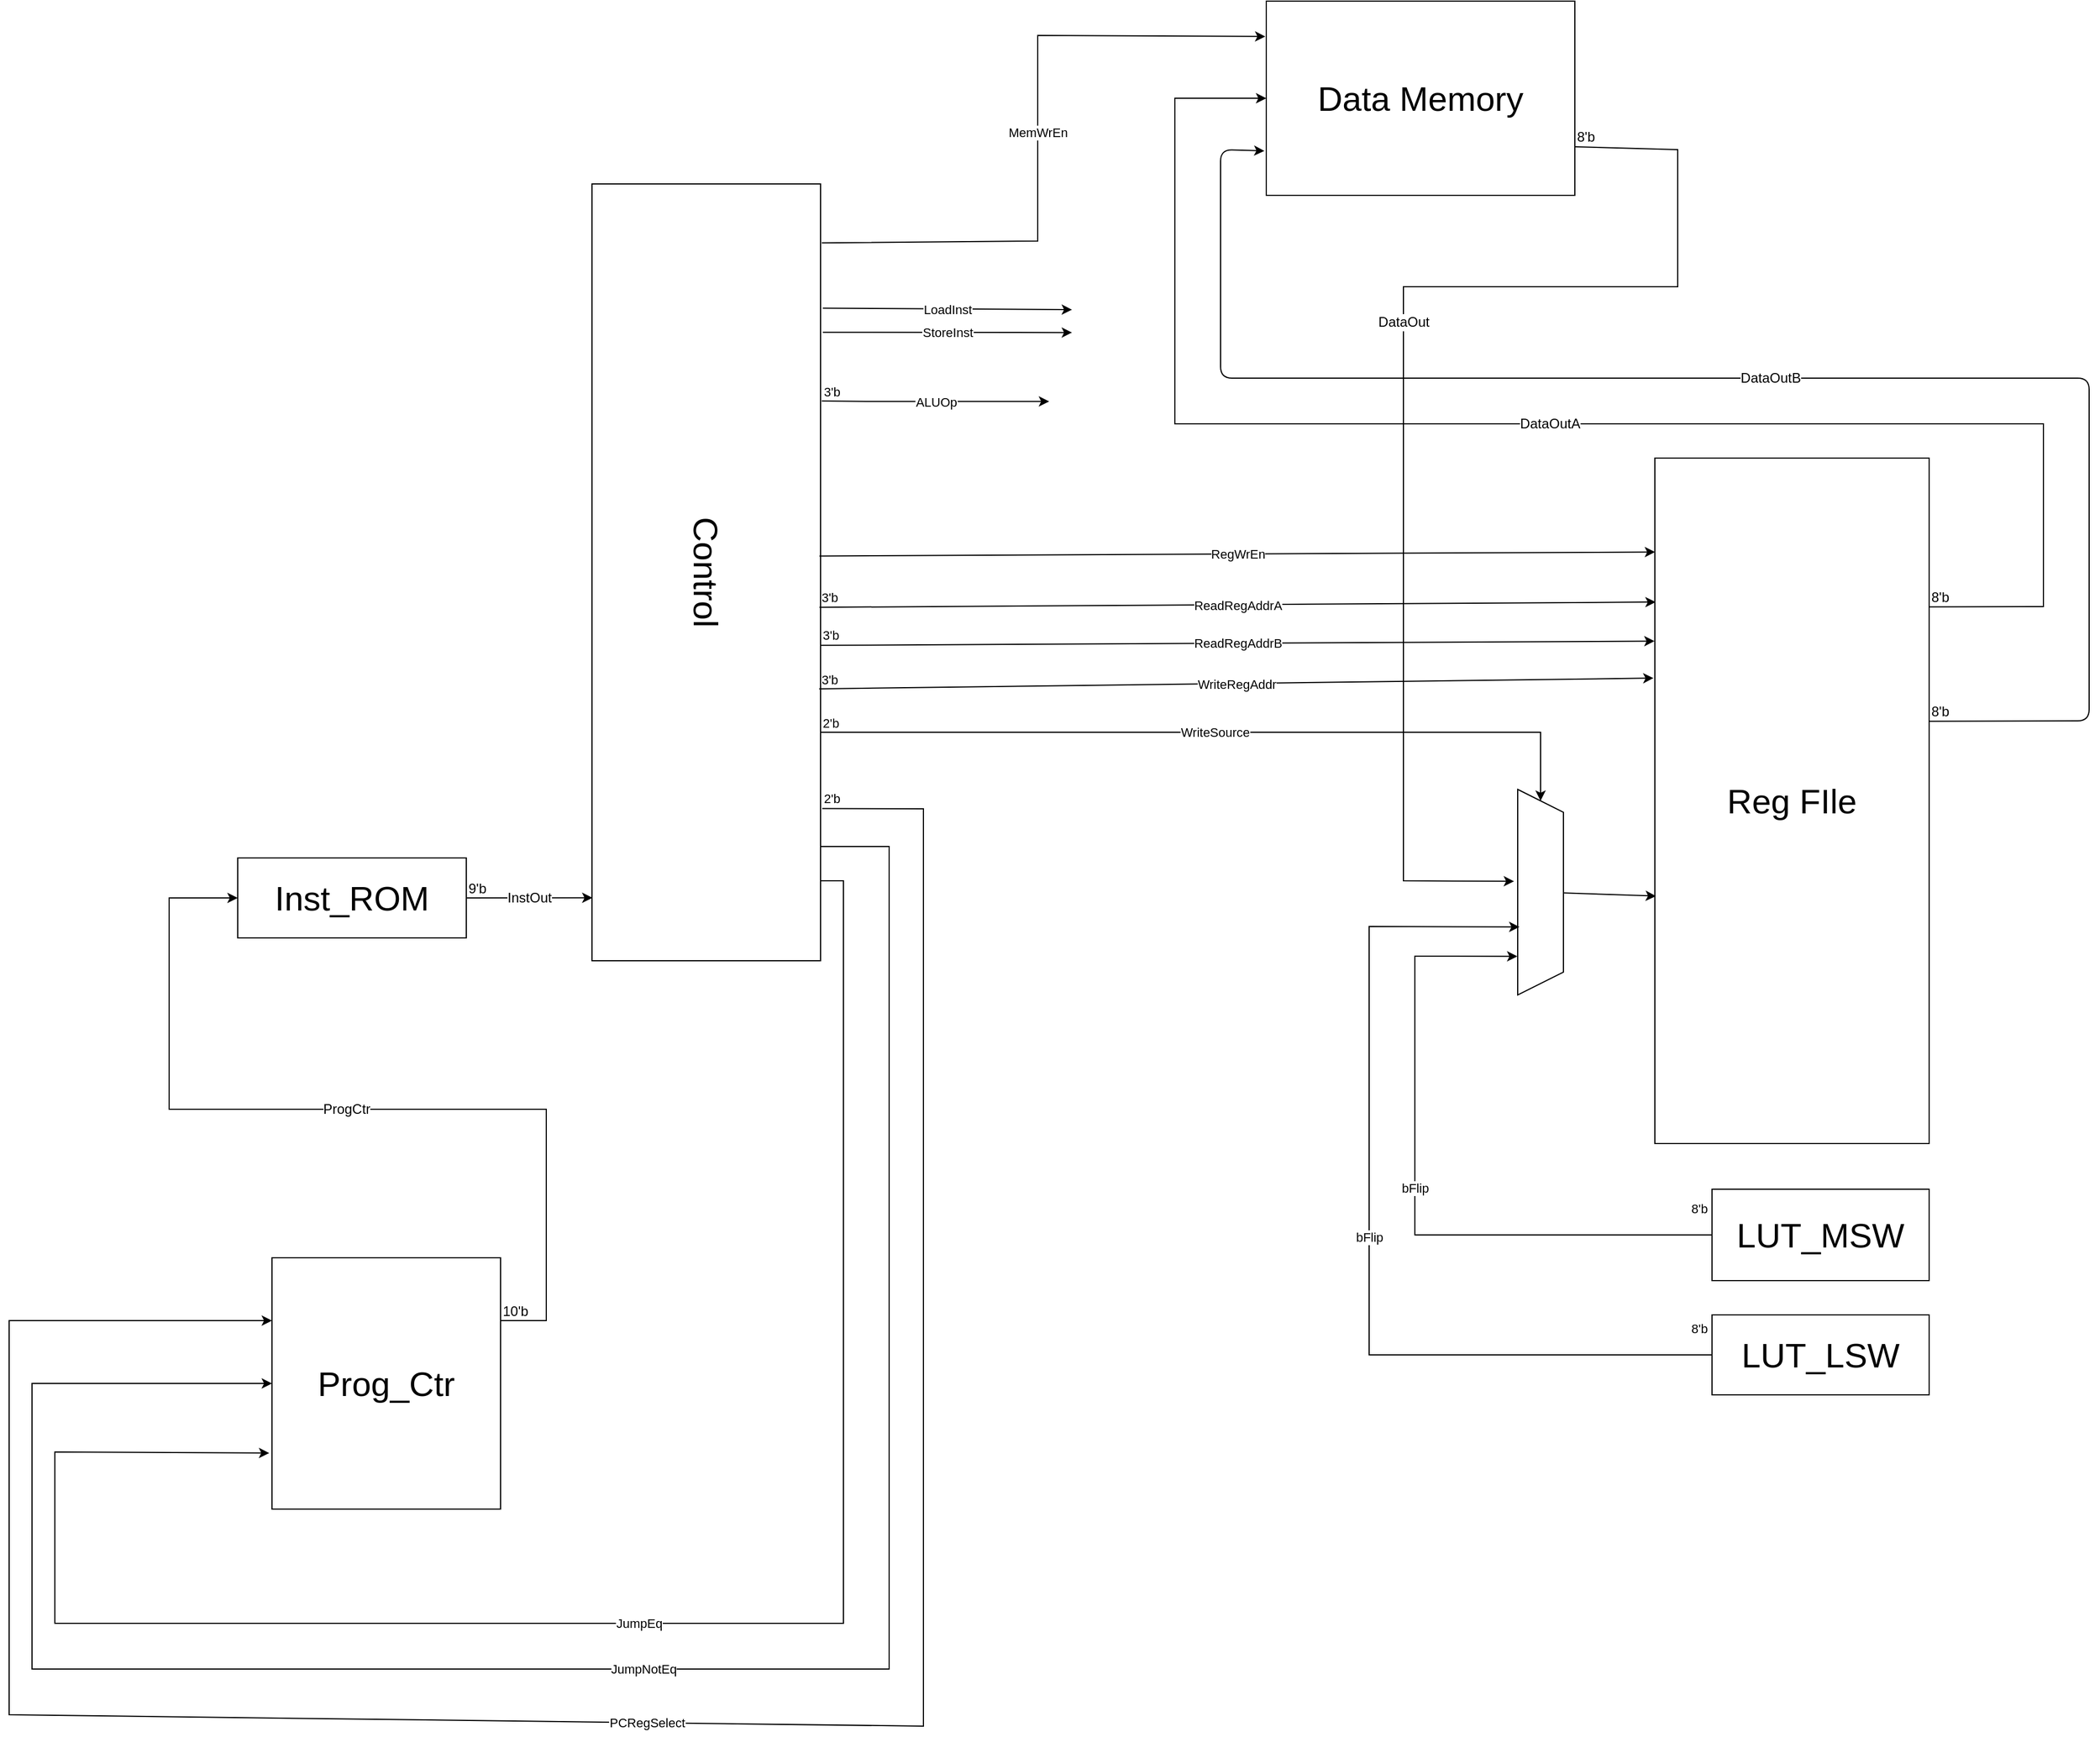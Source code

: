 <mxfile>
    <diagram id="8LUtqMyP6PqjKQgSo8ol" name="Page-1">
        <mxGraphModel dx="2018" dy="1975" grid="1" gridSize="10" guides="1" tooltips="1" connect="1" arrows="1" fold="1" page="1" pageScale="2" pageWidth="1700" pageHeight="1100" math="0" shadow="0">
            <root>
                <mxCell id="0"/>
                <mxCell id="1" parent="0"/>
                <mxCell id="37" value="" style="endArrow=classic;html=1;exitX=0.044;exitY=0;exitDx=0;exitDy=0;exitPerimeter=0;entryX=-0.012;entryY=0.777;entryDx=0;entryDy=0;entryPerimeter=0;rounded=0;" edge="1" parent="1" target="90">
                    <mxGeometry relative="1" as="geometry">
                        <mxPoint x="810" y="1200" as="sourcePoint"/>
                        <mxPoint x="140" y="1630" as="targetPoint"/>
                        <Array as="points">
                            <mxPoint x="830" y="1200"/>
                            <mxPoint x="830" y="1850"/>
                            <mxPoint x="140" y="1850"/>
                            <mxPoint x="140" y="1700"/>
                        </Array>
                    </mxGeometry>
                </mxCell>
                <object label="JumpEq" id="38">
                    <mxCell style="edgeLabel;resizable=0;align=center;verticalAlign=middle;html=1;rounded=0;" connectable="0" vertex="1" parent="37">
                        <mxGeometry relative="1" as="geometry"/>
                    </mxCell>
                </object>
                <mxCell id="39" value="&lt;font style=&quot;font-size: 30px&quot;&gt;Control&lt;/font&gt;" style="rounded=0;whiteSpace=wrap;html=1;rotation=90;" vertex="1" parent="1">
                    <mxGeometry x="370" y="830" width="680" height="200" as="geometry"/>
                </mxCell>
                <mxCell id="40" value="" style="endArrow=classic;html=1;exitX=0.853;exitY=0;exitDx=0;exitDy=0;exitPerimeter=0;entryX=0;entryY=0.5;entryDx=0;entryDy=0;rounded=0;" edge="1" parent="1" source="39" target="90">
                    <mxGeometry relative="1" as="geometry">
                        <mxPoint x="830" y="1170" as="sourcePoint"/>
                        <mxPoint x="130" y="1570" as="targetPoint"/>
                        <Array as="points">
                            <mxPoint x="870" y="1170"/>
                            <mxPoint x="870" y="1890"/>
                            <mxPoint x="120" y="1890"/>
                            <mxPoint x="120" y="1640"/>
                        </Array>
                    </mxGeometry>
                </mxCell>
                <object label="JumpNotEq" id="41">
                    <mxCell style="edgeLabel;resizable=0;align=center;verticalAlign=middle;html=1;rounded=0;" connectable="0" vertex="1" parent="40">
                        <mxGeometry relative="1" as="geometry">
                            <mxPoint as="offset"/>
                        </mxGeometry>
                    </mxCell>
                </object>
                <mxCell id="44" value="" style="endArrow=classic;html=1;exitX=0.076;exitY=-0.005;exitDx=0;exitDy=0;exitPerimeter=0;rounded=0;entryX=-0.003;entryY=0.182;entryDx=0;entryDy=0;entryPerimeter=0;" edge="1" parent="1" source="39" target="112">
                    <mxGeometry relative="1" as="geometry">
                        <mxPoint x="830" y="680" as="sourcePoint"/>
                        <mxPoint x="1000" y="410" as="targetPoint"/>
                        <Array as="points">
                            <mxPoint x="1000" y="640"/>
                            <mxPoint x="1000" y="460"/>
                        </Array>
                    </mxGeometry>
                </mxCell>
                <object label="MemWrEn" id="45">
                    <mxCell style="edgeLabel;resizable=0;align=center;verticalAlign=middle;html=1;rounded=0;" connectable="0" vertex="1" parent="44">
                        <mxGeometry relative="1" as="geometry"/>
                    </mxCell>
                </object>
                <mxCell id="46" value="" style="endArrow=classic;html=1;exitX=0.16;exitY=-0.01;exitDx=0;exitDy=0;exitPerimeter=0;rounded=0;" edge="1" parent="1" source="39">
                    <mxGeometry relative="1" as="geometry">
                        <mxPoint x="830" y="700" as="sourcePoint"/>
                        <mxPoint x="1030" y="700.08" as="targetPoint"/>
                    </mxGeometry>
                </mxCell>
                <object label="LoadInst" id="47">
                    <mxCell style="edgeLabel;resizable=0;align=center;verticalAlign=middle;html=1;rounded=0;" connectable="0" vertex="1" parent="46">
                        <mxGeometry relative="1" as="geometry"/>
                    </mxCell>
                </object>
                <mxCell id="48" value="" style="endArrow=classic;html=1;exitX=0.191;exitY=-0.01;exitDx=0;exitDy=0;exitPerimeter=0;rounded=0;" edge="1" parent="1" source="39">
                    <mxGeometry relative="1" as="geometry">
                        <mxPoint x="830" y="720" as="sourcePoint"/>
                        <mxPoint x="1030" y="720.08" as="targetPoint"/>
                    </mxGeometry>
                </mxCell>
                <object label="StoreInst" id="49">
                    <mxCell style="edgeLabel;resizable=0;align=center;verticalAlign=middle;html=1;rounded=0;" connectable="0" vertex="1" parent="48">
                        <mxGeometry relative="1" as="geometry"/>
                    </mxCell>
                </object>
                <mxCell id="52" value="" style="endArrow=classic;html=1;exitX=0.75;exitY=0;exitDx=0;exitDy=0;entryX=0;entryY=0.5;entryDx=0;entryDy=0;rounded=0;" edge="1" parent="1" target="68">
                    <mxGeometry relative="1" as="geometry">
                        <mxPoint x="810" y="1070" as="sourcePoint"/>
                        <mxPoint x="1105" y="1085" as="targetPoint"/>
                        <Array as="points">
                            <mxPoint x="1440" y="1070"/>
                        </Array>
                    </mxGeometry>
                </mxCell>
                <mxCell id="53" value="WriteSource" style="edgeLabel;resizable=0;html=1;align=center;verticalAlign=middle;rounded=0;" connectable="0" vertex="1" parent="52">
                    <mxGeometry relative="1" as="geometry"/>
                </mxCell>
                <mxCell id="54" value="2'b" style="edgeLabel;resizable=0;html=1;align=left;verticalAlign=bottom;rounded=0;" connectable="0" vertex="1" parent="52">
                    <mxGeometry x="-1" relative="1" as="geometry"/>
                </mxCell>
                <mxCell id="55" value="" style="endArrow=classic;html=1;exitX=0.545;exitY=0.005;exitDx=0;exitDy=0;exitPerimeter=0;entryX=0.003;entryY=0.21;entryDx=0;entryDy=0;entryPerimeter=0;rounded=0;" edge="1" parent="1" source="39" target="67">
                    <mxGeometry relative="1" as="geometry">
                        <mxPoint x="830" y="820" as="sourcePoint"/>
                        <mxPoint x="990" y="820" as="targetPoint"/>
                    </mxGeometry>
                </mxCell>
                <mxCell id="56" value="ReadRegAddrA" style="edgeLabel;resizable=0;html=1;align=center;verticalAlign=middle;rounded=0;" connectable="0" vertex="1" parent="55">
                    <mxGeometry relative="1" as="geometry"/>
                </mxCell>
                <mxCell id="57" value="3'b" style="edgeLabel;resizable=0;html=1;align=left;verticalAlign=bottom;rounded=0;" connectable="0" vertex="1" parent="55">
                    <mxGeometry x="-1" relative="1" as="geometry"/>
                </mxCell>
                <mxCell id="58" value="" style="endArrow=classic;html=1;exitX=0.594;exitY=0.002;exitDx=0;exitDy=0;exitPerimeter=0;entryX=-0.001;entryY=0.267;entryDx=0;entryDy=0;entryPerimeter=0;rounded=0;" edge="1" parent="1" source="39" target="67">
                    <mxGeometry relative="1" as="geometry">
                        <mxPoint x="860.0" y="961.12" as="sourcePoint"/>
                        <mxPoint x="1038.6" y="960" as="targetPoint"/>
                    </mxGeometry>
                </mxCell>
                <mxCell id="59" value="ReadRegAddrB" style="edgeLabel;resizable=0;html=1;align=center;verticalAlign=middle;rounded=0;" connectable="0" vertex="1" parent="58">
                    <mxGeometry relative="1" as="geometry"/>
                </mxCell>
                <mxCell id="60" value="3'b" style="edgeLabel;resizable=0;html=1;align=left;verticalAlign=bottom;rounded=0;" connectable="0" vertex="1" parent="58">
                    <mxGeometry x="-1" relative="1" as="geometry"/>
                </mxCell>
                <mxCell id="61" value="" style="endArrow=classic;html=1;exitX=0.65;exitY=0.006;exitDx=0;exitDy=0;exitPerimeter=0;entryX=-0.005;entryY=0.321;entryDx=0;entryDy=0;entryPerimeter=0;rounded=0;" edge="1" parent="1" source="39" target="67">
                    <mxGeometry relative="1" as="geometry">
                        <mxPoint x="810.6" y="1020.36" as="sourcePoint"/>
                        <mxPoint x="1220" y="1032" as="targetPoint"/>
                    </mxGeometry>
                </mxCell>
                <mxCell id="62" value="WriteRegAddr" style="edgeLabel;resizable=0;html=1;align=center;verticalAlign=middle;rounded=0;" connectable="0" vertex="1" parent="61">
                    <mxGeometry relative="1" as="geometry">
                        <mxPoint as="offset"/>
                    </mxGeometry>
                </mxCell>
                <mxCell id="63" value="3'b" style="edgeLabel;resizable=0;html=1;align=left;verticalAlign=bottom;rounded=0;" connectable="0" vertex="1" parent="61">
                    <mxGeometry x="-1" relative="1" as="geometry"/>
                </mxCell>
                <mxCell id="64" value="" style="endArrow=classic;html=1;exitX=0.97;exitY=-0.005;exitDx=0;exitDy=0;exitPerimeter=0;rounded=0;" edge="1" parent="1">
                    <mxGeometry relative="1" as="geometry">
                        <mxPoint x="811" y="780.0" as="sourcePoint"/>
                        <mxPoint x="1010" y="780.4" as="targetPoint"/>
                        <Array as="points">
                            <mxPoint x="850" y="780.4"/>
                        </Array>
                    </mxGeometry>
                </mxCell>
                <mxCell id="65" value="ALUOp" style="edgeLabel;resizable=0;html=1;align=center;verticalAlign=middle;rounded=0;" connectable="0" vertex="1" parent="64">
                    <mxGeometry relative="1" as="geometry"/>
                </mxCell>
                <mxCell id="66" value="3'b" style="edgeLabel;resizable=0;html=1;align=left;verticalAlign=bottom;rounded=0;" connectable="0" vertex="1" parent="64">
                    <mxGeometry x="-1" relative="1" as="geometry"/>
                </mxCell>
                <mxCell id="67" value="&lt;font style=&quot;font-size: 30px&quot;&gt;Reg FIle&lt;/font&gt;" style="rounded=0;whiteSpace=wrap;html=1;" vertex="1" parent="1">
                    <mxGeometry x="1540" y="830" width="240" height="600" as="geometry"/>
                </mxCell>
                <mxCell id="69" style="edgeStyle=none;html=1;fontSize=30;entryX=0.004;entryY=0.639;entryDx=0;entryDy=0;entryPerimeter=0;rounded=0;" edge="1" parent="1" source="68" target="67">
                    <mxGeometry relative="1" as="geometry">
                        <mxPoint x="1160" y="1170" as="targetPoint"/>
                    </mxGeometry>
                </mxCell>
                <mxCell id="68" value="" style="shape=trapezoid;perimeter=trapezoidPerimeter;whiteSpace=wrap;html=1;fixedSize=1;fontSize=30;rotation=90;rounded=0;" vertex="1" parent="1">
                    <mxGeometry x="1350" y="1190" width="180" height="40" as="geometry"/>
                </mxCell>
                <mxCell id="71" value="" style="endArrow=classic;html=1;exitX=0.479;exitY=0.005;exitDx=0;exitDy=0;exitPerimeter=0;entryX=0.001;entryY=0.137;entryDx=0;entryDy=0;entryPerimeter=0;rounded=0;" edge="1" parent="1" source="39" target="67">
                    <mxGeometry relative="1" as="geometry">
                        <mxPoint x="822" y="729.88" as="sourcePoint"/>
                        <mxPoint x="1220" y="916" as="targetPoint"/>
                    </mxGeometry>
                </mxCell>
                <object label="RegWrEn" id="72">
                    <mxCell style="edgeLabel;resizable=0;align=center;verticalAlign=middle;html=1;rounded=0;" connectable="0" vertex="1" parent="71">
                        <mxGeometry relative="1" as="geometry"/>
                    </mxCell>
                </object>
                <mxCell id="73" value="LUT_LSW" style="rounded=0;whiteSpace=wrap;html=1;fontSize=30;" vertex="1" parent="1">
                    <mxGeometry x="1590" y="1580" width="190" height="70" as="geometry"/>
                </mxCell>
                <mxCell id="74" value="LUT_MSW" style="rounded=0;whiteSpace=wrap;html=1;fontSize=30;" vertex="1" parent="1">
                    <mxGeometry x="1590" y="1470" width="190" height="80" as="geometry"/>
                </mxCell>
                <mxCell id="80" value="" style="endArrow=classic;html=1;fontSize=30;exitX=0;exitY=0.5;exitDx=0;exitDy=0;entryX=0.812;entryY=1.007;entryDx=0;entryDy=0;entryPerimeter=0;rounded=0;" edge="1" parent="1" source="74" target="68">
                    <mxGeometry relative="1" as="geometry">
                        <mxPoint x="1180" y="1500" as="sourcePoint"/>
                        <mxPoint x="990" y="1190" as="targetPoint"/>
                        <Array as="points">
                            <mxPoint x="1330" y="1510"/>
                            <mxPoint x="1330" y="1266"/>
                        </Array>
                    </mxGeometry>
                </mxCell>
                <mxCell id="81" value="bFlip" style="edgeLabel;resizable=0;html=1;align=center;verticalAlign=middle;fontSize=11;rotation=0;rounded=0;" connectable="0" vertex="1" parent="80">
                    <mxGeometry relative="1" as="geometry">
                        <mxPoint y="-4" as="offset"/>
                    </mxGeometry>
                </mxCell>
                <mxCell id="82" value="&lt;font style=&quot;font-size: 11px&quot;&gt;8'b&lt;/font&gt;" style="edgeLabel;resizable=0;html=1;align=left;verticalAlign=bottom;fontSize=30;rounded=0;" connectable="0" vertex="1" parent="80">
                    <mxGeometry x="-1" relative="1" as="geometry">
                        <mxPoint x="-20" y="-10" as="offset"/>
                    </mxGeometry>
                </mxCell>
                <mxCell id="83" value="" style="endArrow=classic;html=1;fontSize=30;exitX=0;exitY=0.5;exitDx=0;exitDy=0;entryX=0.669;entryY=0.962;entryDx=0;entryDy=0;entryPerimeter=0;rounded=0;" edge="1" parent="1" source="73" target="68">
                    <mxGeometry relative="1" as="geometry">
                        <mxPoint x="1330" y="1840" as="sourcePoint"/>
                        <mxPoint x="976" y="1491" as="targetPoint"/>
                        <Array as="points">
                            <mxPoint x="1290" y="1615"/>
                            <mxPoint x="1290" y="1240"/>
                        </Array>
                    </mxGeometry>
                </mxCell>
                <mxCell id="84" value="bFlip" style="edgeLabel;resizable=0;html=1;align=center;verticalAlign=middle;fontSize=11;rounded=0;" connectable="0" vertex="1" parent="83">
                    <mxGeometry relative="1" as="geometry"/>
                </mxCell>
                <mxCell id="85" value="&lt;font style=&quot;font-size: 11px&quot;&gt;8'b&lt;/font&gt;" style="edgeLabel;resizable=0;html=1;align=left;verticalAlign=bottom;fontSize=30;rounded=0;" connectable="0" vertex="1" parent="83">
                    <mxGeometry x="-1" relative="1" as="geometry">
                        <mxPoint x="-20" y="-10" as="offset"/>
                    </mxGeometry>
                </mxCell>
                <mxCell id="90" value="&lt;font style=&quot;font-size: 30px&quot;&gt;Prog_Ctr&lt;/font&gt;" style="rounded=0;whiteSpace=wrap;html=1;fontSize=11;" vertex="1" parent="1">
                    <mxGeometry x="330" y="1530" width="200" height="220" as="geometry"/>
                </mxCell>
                <mxCell id="91" value="Inst_ROM" style="rounded=0;whiteSpace=wrap;html=1;fontSize=30;" vertex="1" parent="1">
                    <mxGeometry x="300" y="1180" width="200" height="70" as="geometry"/>
                </mxCell>
                <mxCell id="97" value="" style="endArrow=classic;html=1;fontSize=12;exitX=1;exitY=0.5;exitDx=0;exitDy=0;entryX=0.919;entryY=0.998;entryDx=0;entryDy=0;entryPerimeter=0;rounded=0;" edge="1" parent="1" source="91" target="39">
                    <mxGeometry relative="1" as="geometry">
                        <mxPoint x="330" y="870" as="sourcePoint"/>
                        <mxPoint x="490" y="870" as="targetPoint"/>
                    </mxGeometry>
                </mxCell>
                <mxCell id="98" value="InstOut" style="edgeLabel;resizable=0;html=1;align=center;verticalAlign=middle;fontSize=12;rounded=0;" connectable="0" vertex="1" parent="97">
                    <mxGeometry relative="1" as="geometry"/>
                </mxCell>
                <mxCell id="99" value="9'b" style="edgeLabel;resizable=0;html=1;align=left;verticalAlign=bottom;fontSize=12;rounded=0;" connectable="0" vertex="1" parent="97">
                    <mxGeometry x="-1" relative="1" as="geometry"/>
                </mxCell>
                <mxCell id="100" value="" style="endArrow=classic;html=1;fontSize=12;exitX=1;exitY=0.25;exitDx=0;exitDy=0;entryX=0;entryY=0.5;entryDx=0;entryDy=0;rounded=0;" edge="1" parent="1" source="90" target="91">
                    <mxGeometry relative="1" as="geometry">
                        <mxPoint x="560" y="1559.6" as="sourcePoint"/>
                        <mxPoint x="240" y="1190" as="targetPoint"/>
                        <Array as="points">
                            <mxPoint x="570" y="1585"/>
                            <mxPoint x="570" y="1400"/>
                            <mxPoint x="240" y="1400"/>
                            <mxPoint x="240" y="1215"/>
                        </Array>
                    </mxGeometry>
                </mxCell>
                <mxCell id="101" value="ProgCtr" style="edgeLabel;resizable=0;html=1;align=center;verticalAlign=middle;fontSize=12;rounded=0;" connectable="0" vertex="1" parent="100">
                    <mxGeometry relative="1" as="geometry"/>
                </mxCell>
                <mxCell id="102" value="10'b" style="edgeLabel;resizable=0;html=1;align=left;verticalAlign=bottom;fontSize=12;rounded=0;" connectable="0" vertex="1" parent="100">
                    <mxGeometry x="-1" relative="1" as="geometry"/>
                </mxCell>
                <mxCell id="105" value="" style="endArrow=classic;html=1;exitX=0.804;exitY=-0.007;exitDx=0;exitDy=0;exitPerimeter=0;entryX=0;entryY=0.25;entryDx=0;entryDy=0;rounded=0;" edge="1" parent="1" source="39" target="90">
                    <mxGeometry relative="1" as="geometry">
                        <mxPoint x="680" y="1380.0" as="sourcePoint"/>
                        <mxPoint x="150" y="1560" as="targetPoint"/>
                        <Array as="points">
                            <mxPoint x="900" y="1137"/>
                            <mxPoint x="900" y="1940"/>
                            <mxPoint x="100" y="1930"/>
                            <mxPoint x="100" y="1585"/>
                        </Array>
                    </mxGeometry>
                </mxCell>
                <mxCell id="106" value="PCRegSelect" style="edgeLabel;resizable=0;html=1;align=center;verticalAlign=middle;rounded=0;" connectable="0" vertex="1" parent="105">
                    <mxGeometry relative="1" as="geometry">
                        <mxPoint as="offset"/>
                    </mxGeometry>
                </mxCell>
                <mxCell id="107" value="2'b" style="edgeLabel;resizable=0;html=1;align=left;verticalAlign=bottom;rounded=0;" connectable="0" vertex="1" parent="105">
                    <mxGeometry x="-1" relative="1" as="geometry"/>
                </mxCell>
                <mxCell id="112" value="Data Memory" style="rounded=0;whiteSpace=wrap;html=1;fontSize=30;" vertex="1" parent="1">
                    <mxGeometry x="1200" y="430" width="270" height="170" as="geometry"/>
                </mxCell>
                <mxCell id="128" value="" style="endArrow=classic;html=1;fontSize=12;exitX=1.002;exitY=0.284;exitDx=0;exitDy=0;exitPerimeter=0;entryX=-0.006;entryY=0.771;entryDx=0;entryDy=0;entryPerimeter=0;" edge="1" parent="1" target="112">
                    <mxGeometry relative="1" as="geometry">
                        <mxPoint x="1780" y="1060.4" as="sourcePoint"/>
                        <mxPoint x="1210" y="550" as="targetPoint"/>
                        <Array as="points">
                            <mxPoint x="1920" y="1060"/>
                            <mxPoint x="1920" y="760"/>
                            <mxPoint x="1160" y="760"/>
                            <mxPoint x="1160" y="560"/>
                        </Array>
                    </mxGeometry>
                </mxCell>
                <mxCell id="129" value="DataOutB" style="edgeLabel;resizable=0;html=1;align=center;verticalAlign=middle;fontSize=12;" connectable="0" vertex="1" parent="128">
                    <mxGeometry relative="1" as="geometry"/>
                </mxCell>
                <mxCell id="130" value="8'b" style="edgeLabel;resizable=0;html=1;align=left;verticalAlign=bottom;fontSize=12;" connectable="0" vertex="1" parent="128">
                    <mxGeometry x="-1" relative="1" as="geometry"/>
                </mxCell>
                <mxCell id="133" value="" style="endArrow=classic;html=1;fontSize=12;exitX=1;exitY=0.217;exitDx=0;exitDy=0;exitPerimeter=0;rounded=0;entryX=0;entryY=0.5;entryDx=0;entryDy=0;" edge="1" parent="1" source="67" target="112">
                    <mxGeometry relative="1" as="geometry">
                        <mxPoint x="1820" y="950.4" as="sourcePoint"/>
                        <mxPoint x="1120" y="440" as="targetPoint"/>
                        <Array as="points">
                            <mxPoint x="1880" y="960"/>
                            <mxPoint x="1880" y="800"/>
                            <mxPoint x="1120" y="800"/>
                            <mxPoint x="1120" y="515"/>
                        </Array>
                    </mxGeometry>
                </mxCell>
                <mxCell id="134" value="DataOutA" style="edgeLabel;resizable=0;html=1;align=center;verticalAlign=middle;fontSize=12;" connectable="0" vertex="1" parent="133">
                    <mxGeometry relative="1" as="geometry"/>
                </mxCell>
                <mxCell id="135" value="8'b" style="edgeLabel;resizable=0;html=1;align=left;verticalAlign=bottom;fontSize=12;" connectable="0" vertex="1" parent="133">
                    <mxGeometry x="-1" relative="1" as="geometry"/>
                </mxCell>
                <mxCell id="139" value="" style="endArrow=classic;html=1;rounded=0;labelBackgroundColor=default;fontFamily=Helvetica;fontSize=12;fontColor=default;strokeColor=default;shape=connector;exitX=1;exitY=0.75;exitDx=0;exitDy=0;entryX=0.447;entryY=1.08;entryDx=0;entryDy=0;entryPerimeter=0;" edge="1" parent="1" source="112" target="68">
                    <mxGeometry relative="1" as="geometry">
                        <mxPoint x="1470" y="560" as="sourcePoint"/>
                        <mxPoint x="1320" y="1250" as="targetPoint"/>
                        <Array as="points">
                            <mxPoint x="1560" y="560"/>
                            <mxPoint x="1560" y="680"/>
                            <mxPoint x="1320" y="680"/>
                            <mxPoint x="1320" y="1200"/>
                        </Array>
                    </mxGeometry>
                </mxCell>
                <mxCell id="140" value="DataOut" style="edgeLabel;resizable=0;html=1;align=center;verticalAlign=middle;fontFamily=Helvetica;fontSize=12;fontColor=default;" connectable="0" vertex="1" parent="139">
                    <mxGeometry relative="1" as="geometry">
                        <mxPoint y="-53" as="offset"/>
                    </mxGeometry>
                </mxCell>
                <mxCell id="141" value="8'b" style="edgeLabel;resizable=0;html=1;align=left;verticalAlign=bottom;fontFamily=Helvetica;fontSize=12;fontColor=default;" connectable="0" vertex="1" parent="139">
                    <mxGeometry x="-1" relative="1" as="geometry"/>
                </mxCell>
            </root>
        </mxGraphModel>
    </diagram>
</mxfile>